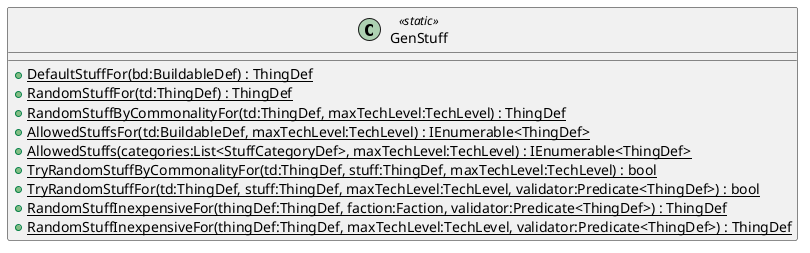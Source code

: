 @startuml
class GenStuff <<static>> {
    + {static} DefaultStuffFor(bd:BuildableDef) : ThingDef
    + {static} RandomStuffFor(td:ThingDef) : ThingDef
    + {static} RandomStuffByCommonalityFor(td:ThingDef, maxTechLevel:TechLevel) : ThingDef
    + {static} AllowedStuffsFor(td:BuildableDef, maxTechLevel:TechLevel) : IEnumerable<ThingDef>
    + {static} AllowedStuffs(categories:List<StuffCategoryDef>, maxTechLevel:TechLevel) : IEnumerable<ThingDef>
    + {static} TryRandomStuffByCommonalityFor(td:ThingDef, stuff:ThingDef, maxTechLevel:TechLevel) : bool
    + {static} TryRandomStuffFor(td:ThingDef, stuff:ThingDef, maxTechLevel:TechLevel, validator:Predicate<ThingDef>) : bool
    + {static} RandomStuffInexpensiveFor(thingDef:ThingDef, faction:Faction, validator:Predicate<ThingDef>) : ThingDef
    + {static} RandomStuffInexpensiveFor(thingDef:ThingDef, maxTechLevel:TechLevel, validator:Predicate<ThingDef>) : ThingDef
}
@enduml
